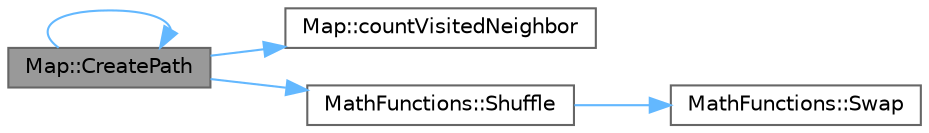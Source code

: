 digraph "Map::CreatePath"
{
 // LATEX_PDF_SIZE
  bgcolor="transparent";
  edge [fontname=Helvetica,fontsize=10,labelfontname=Helvetica,labelfontsize=10];
  node [fontname=Helvetica,fontsize=10,shape=box,height=0.2,width=0.4];
  rankdir="LR";
  Node1 [id="Node000001",label="Map::CreatePath",height=0.2,width=0.4,color="gray40", fillcolor="grey60", style="filled", fontcolor="black",tooltip="Creates a path starting from a given position."];
  Node1 -> Node2 [id="edge1_Node000001_Node000002",color="steelblue1",style="solid",tooltip=" "];
  Node2 [id="Node000002",label="Map::countVisitedNeighbor",height=0.2,width=0.4,color="grey40", fillcolor="white", style="filled",URL="$class_map.html#aa6f4f5faa2dcf92b1f920107cf57eb1d",tooltip="Counts visited neighbors of a cell."];
  Node1 -> Node1 [id="edge2_Node000001_Node000001",color="steelblue1",style="solid",tooltip=" "];
  Node1 -> Node3 [id="edge3_Node000001_Node000003",color="steelblue1",style="solid",tooltip=" "];
  Node3 [id="Node000003",label="MathFunctions::Shuffle",height=0.2,width=0.4,color="grey40", fillcolor="white", style="filled",URL="$class_math_functions.html#a597f660da253c677b55bdd53621d716c",tooltip="Shuffles the elements of a vector of unsigned integers."];
  Node3 -> Node4 [id="edge4_Node000003_Node000004",color="steelblue1",style="solid",tooltip=" "];
  Node4 [id="Node000004",label="MathFunctions::Swap",height=0.2,width=0.4,color="grey40", fillcolor="white", style="filled",URL="$class_math_functions.html#ab600bb7075c19d1726d6c094aaf04a94",tooltip="Swaps the values of two unsigned integers."];
}

